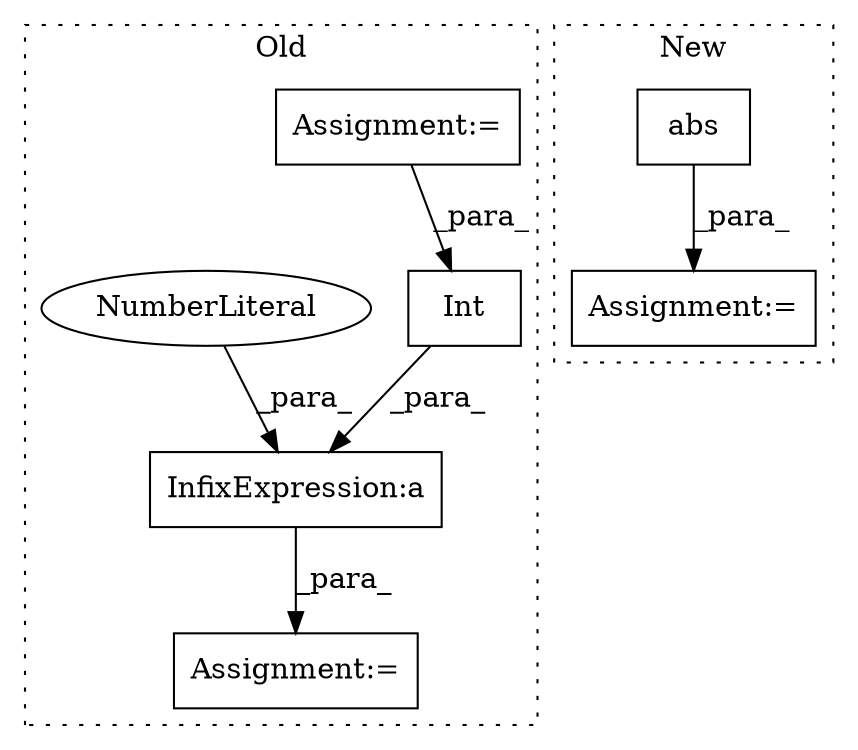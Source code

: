 digraph G {
subgraph cluster0 {
1 [label="Int" a="32" s="1456,1478" l="4,1" shape="box"];
3 [label="Assignment:=" a="7" s="1134" l="4" shape="box"];
5 [label="Assignment:=" a="7" s="1449" l="1" shape="box"];
6 [label="InfixExpression:a" a="27" s="1479" l="3" shape="box"];
7 [label="NumberLiteral" a="34" s="1482" l="1" shape="ellipse"];
label = "Old";
style="dotted";
}
subgraph cluster1 {
2 [label="abs" a="32" s="1133,1183" l="4,1" shape="box"];
4 [label="Assignment:=" a="7" s="1126" l="1" shape="box"];
label = "New";
style="dotted";
}
1 -> 6 [label="_para_"];
2 -> 4 [label="_para_"];
3 -> 1 [label="_para_"];
6 -> 5 [label="_para_"];
7 -> 6 [label="_para_"];
}